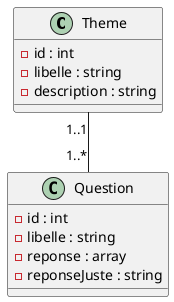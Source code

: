 @startuml
'https://plantuml.com/class-diagram

Class Theme
{
    - id : int
    - libelle : string
    - description : string
}

Class Question
{
    - id : int
    - libelle : string
    - reponse : array
    - reponseJuste : string
}



Theme "1..1" -- "1..*" Question


@enduml